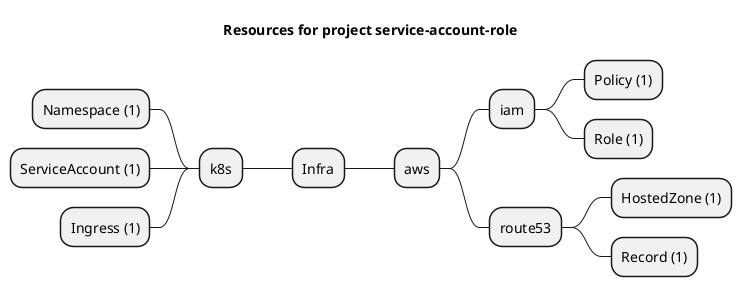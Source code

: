 @startmindmap
title Resources for project service-account-role
skinparam monochrome true
+ Infra
++ aws
+++ iam
++++ Policy (1)
++++ Role (1)
+++ route53
++++ HostedZone (1)
++++ Record (1)
-- k8s
--- Namespace (1)
--- ServiceAccount (1)
--- Ingress (1)
@endmindmap